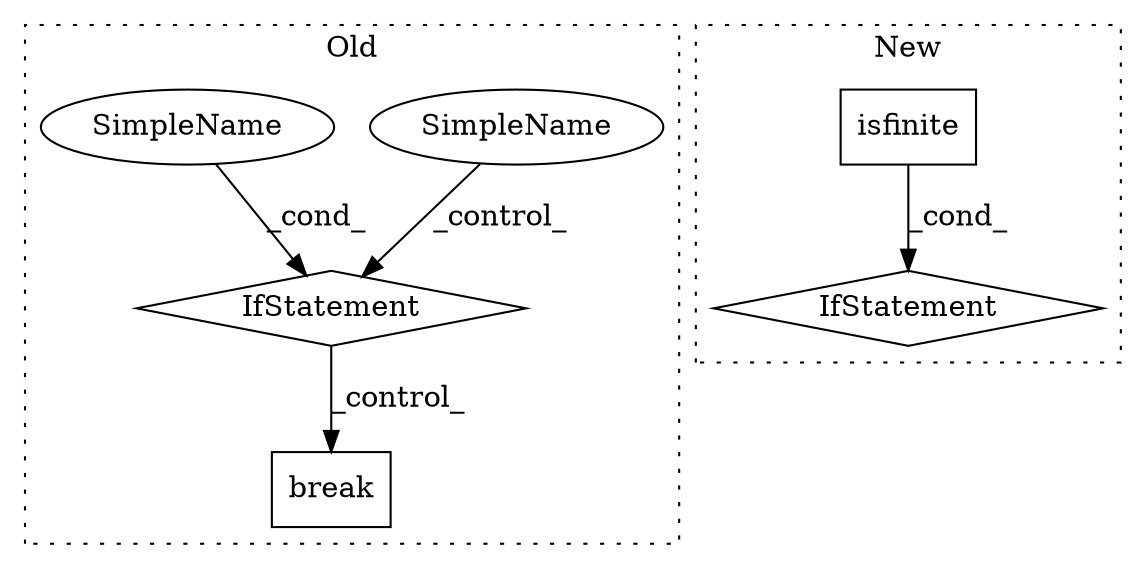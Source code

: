 digraph G {
subgraph cluster0 {
1 [label="break" a="10" s="3562" l="6" shape="box"];
4 [label="IfStatement" a="25" s="3531,3548" l="4,2" shape="diamond"];
5 [label="SimpleName" a="42" s="" l="" shape="ellipse"];
6 [label="SimpleName" a="42" s="" l="" shape="ellipse"];
label = "Old";
style="dotted";
}
subgraph cluster1 {
2 [label="isfinite" a="32" s="3648,3662" l="9,1" shape="box"];
3 [label="IfStatement" a="25" s="3638,3663" l="4,2" shape="diamond"];
label = "New";
style="dotted";
}
2 -> 3 [label="_cond_"];
4 -> 1 [label="_control_"];
5 -> 4 [label="_control_"];
6 -> 4 [label="_cond_"];
}